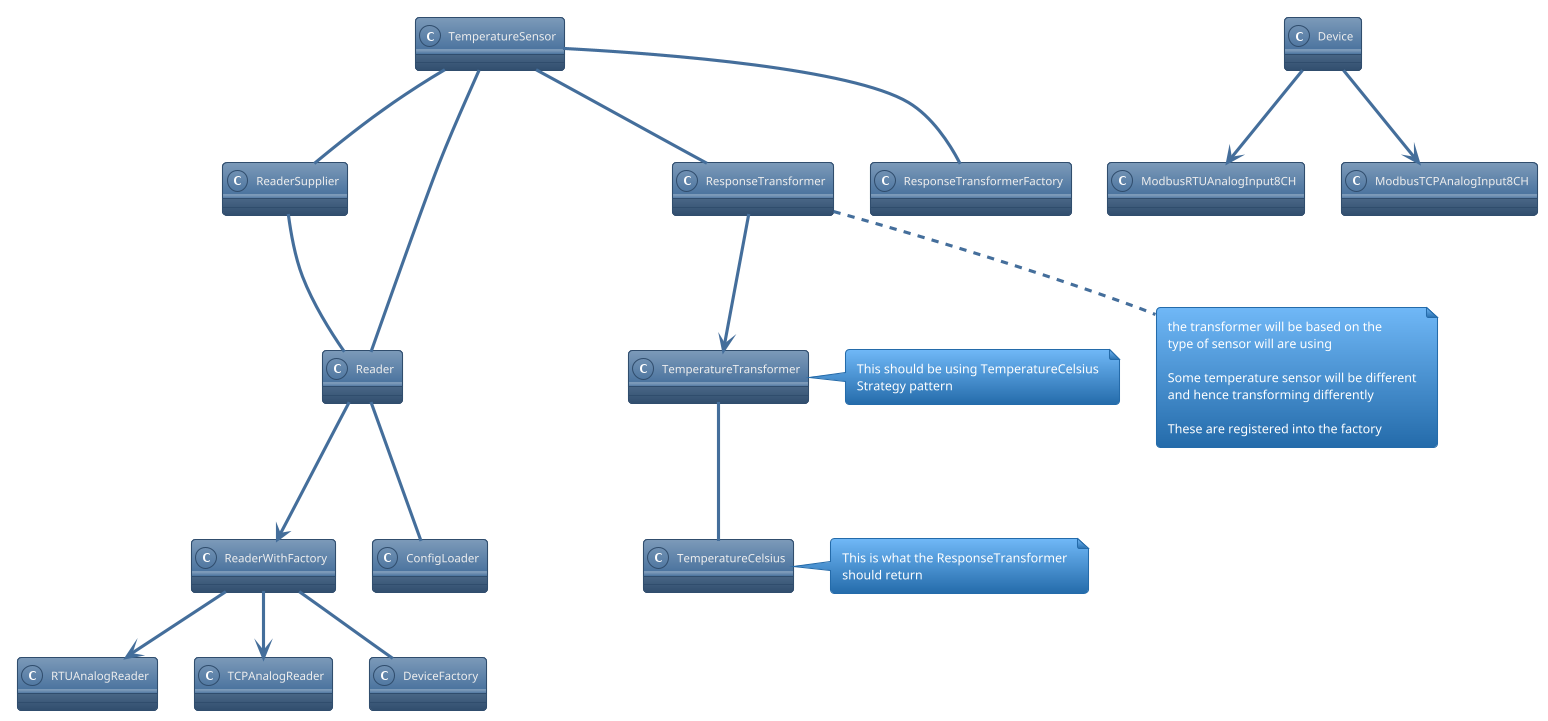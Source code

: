 @startuml
'https://plantuml.com/class-diagram
!theme spacelab

class TemperatureSensor{}

class TemperatureCelsius{}
note right
 This is what the ResponseTransformer
 should return
end note

class ReaderSupplier{}
class Reader{}
class ModbusRTUAnalogInput8CH{}
class ModbusTCPAnalogInput8CH{}
class Device{}
class RTUAnalogReader{}
class TCPAnalogReader{}
class DeviceFactory{}
class ReaderWithFactory{}

class ResponseTransformer{}
note bottom
 the transformer will be based on the
 type of sensor will are using

 Some temperature sensor will be different
 and hence transforming differently

 These are registered into the factory
end note

class ResponseTransformerFactory{}

class TemperatureTransformer{}
note right
  This should be using TemperatureCelsius
  Strategy pattern
end note

TemperatureSensor -- Reader :requests and reads response from
TemperatureSensor -- ReaderSupplier
ReaderSupplier -- Reader: Gets a reader
Device --> ModbusRTUAnalogInput8CH
Device --> ModbusTCPAnalogInput8CH
ReaderWithFactory --> RTUAnalogReader
ReaderWithFactory --> TCPAnalogReader
Reader --> ReaderWithFactory
ReaderWithFactory -- DeviceFactory
Reader -- ConfigLoader: loads configuration specific to sensor
TemperatureSensor -- ResponseTransformer: transforms the response from the reader
TemperatureSensor -- ResponseTransformerFactory
ResponseTransformer --> TemperatureTransformer
TemperatureTransformer -- TemperatureCelsius


@enduml